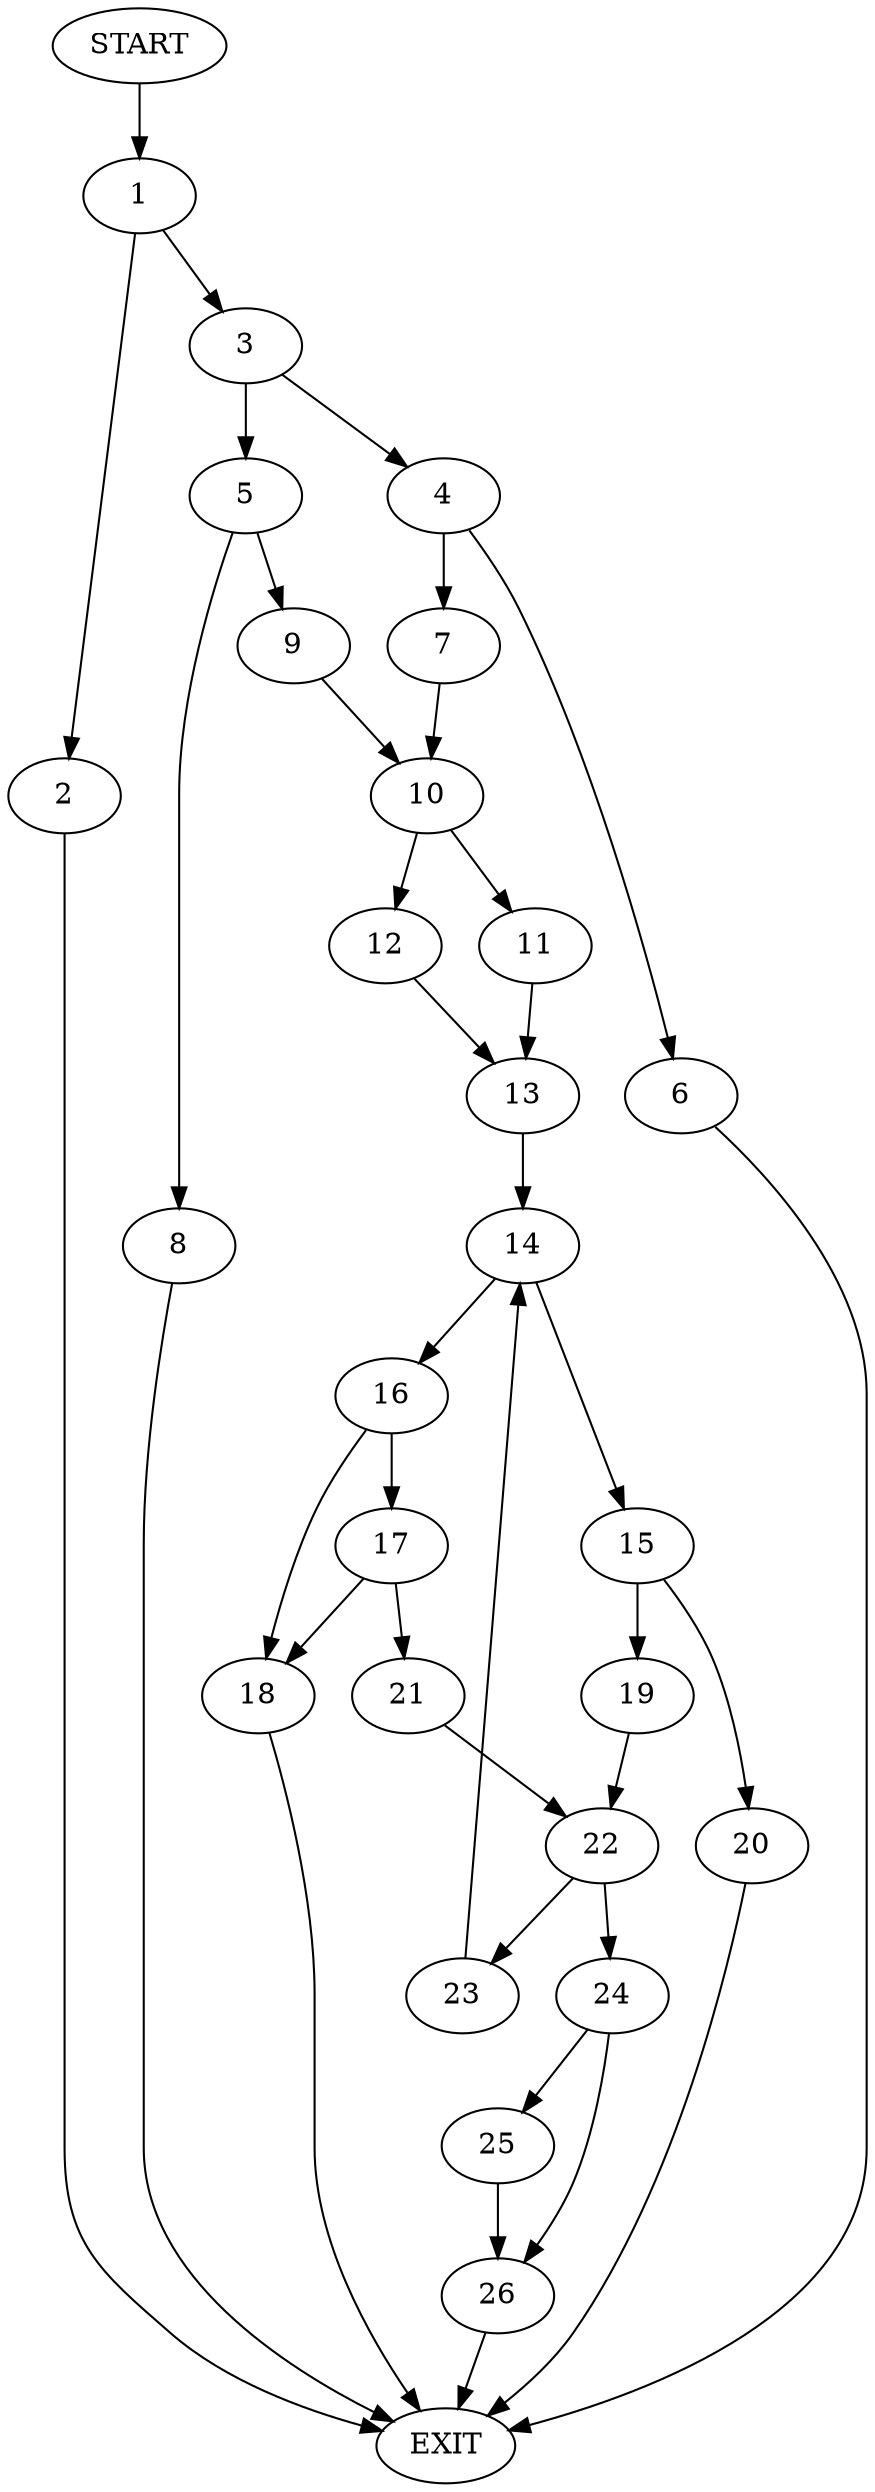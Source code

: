digraph {
0 [label="START"]
27 [label="EXIT"]
0 -> 1
1 -> 2
1 -> 3
2 -> 27
3 -> 4
3 -> 5
4 -> 6
4 -> 7
5 -> 8
5 -> 9
7 -> 10
6 -> 27
10 -> 11
10 -> 12
9 -> 10
8 -> 27
11 -> 13
12 -> 13
13 -> 14
14 -> 15
14 -> 16
16 -> 17
16 -> 18
15 -> 19
15 -> 20
17 -> 21
17 -> 18
18 -> 27
21 -> 22
22 -> 23
22 -> 24
20 -> 27
19 -> 22
24 -> 25
24 -> 26
23 -> 14
25 -> 26
26 -> 27
}
